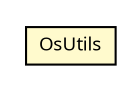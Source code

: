 #!/usr/local/bin/dot
#
# Class diagram 
# Generated by UMLGraph version R5_6-24-gf6e263 (http://www.umlgraph.org/)
#

digraph G {
	edge [fontname="Trebuchet MS",fontsize=10,labelfontname="Trebuchet MS",labelfontsize=10];
	node [fontname="Trebuchet MS",fontsize=10,shape=plaintext];
	nodesep=0.25;
	ranksep=0.5;
	// org.maxur.perfmodel.backend.utils.OsUtils
	c180 [label=<<table title="org.maxur.perfmodel.backend.utils.OsUtils" border="0" cellborder="1" cellspacing="0" cellpadding="2" port="p" bgcolor="lemonChiffon" href="./OsUtils.html">
		<tr><td><table border="0" cellspacing="0" cellpadding="1">
<tr><td align="center" balign="center"><font face="Trebuchet MS"> OsUtils </font></td></tr>
		</table></td></tr>
		</table>>, URL="./OsUtils.html", fontname="Trebuchet MS", fontcolor="black", fontsize=9.0];
}

